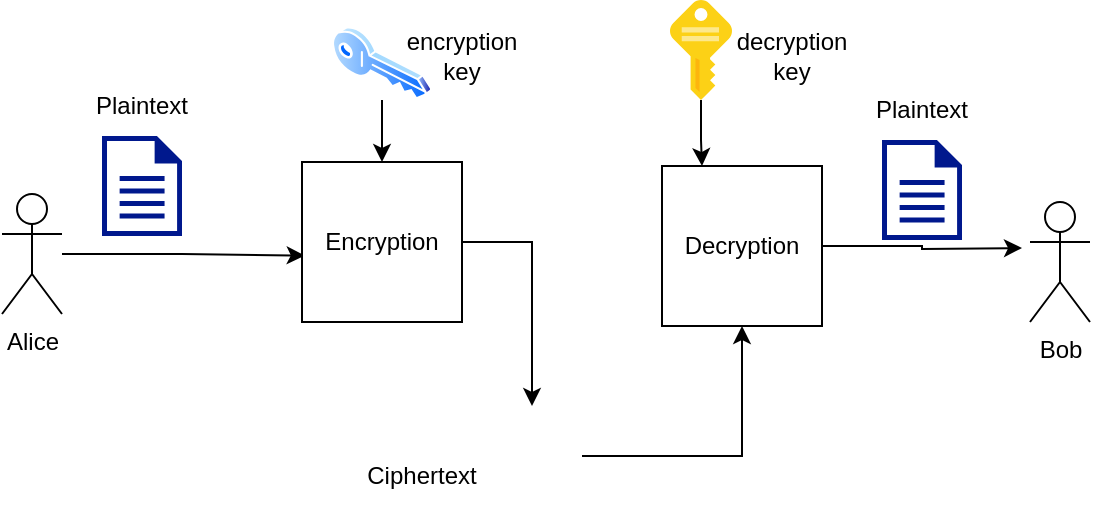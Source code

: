 <mxfile version="21.1.4" type="github">
  <diagram name="Page-1" id="Qj5v4JCtX8cRMkB14Dfi">
    <mxGraphModel dx="548" dy="377" grid="1" gridSize="10" guides="1" tooltips="1" connect="1" arrows="1" fold="1" page="1" pageScale="1" pageWidth="827" pageHeight="1169" math="0" shadow="0">
      <root>
        <mxCell id="0" />
        <mxCell id="1" parent="0" />
        <mxCell id="SHC6fzrVvuHxgRFKBfnp-2" value="Bob" style="shape=umlActor;verticalLabelPosition=bottom;verticalAlign=top;html=1;outlineConnect=0;" vertex="1" parent="1">
          <mxGeometry x="654" y="258" width="30" height="60" as="geometry" />
        </mxCell>
        <mxCell id="SHC6fzrVvuHxgRFKBfnp-6" value="" style="sketch=0;aspect=fixed;pointerEvents=1;shadow=0;dashed=0;html=1;strokeColor=none;labelPosition=center;verticalLabelPosition=bottom;verticalAlign=top;align=center;fillColor=#00188D;shape=mxgraph.mscae.enterprise.document" vertex="1" parent="1">
          <mxGeometry x="190" y="225" width="40" height="50" as="geometry" />
        </mxCell>
        <mxCell id="SHC6fzrVvuHxgRFKBfnp-26" style="edgeStyle=orthogonalEdgeStyle;rounded=0;orthogonalLoop=1;jettySize=auto;html=1;entryX=0.5;entryY=1;entryDx=0;entryDy=0;" edge="1" parent="1" source="SHC6fzrVvuHxgRFKBfnp-7" target="SHC6fzrVvuHxgRFKBfnp-20">
          <mxGeometry relative="1" as="geometry" />
        </mxCell>
        <mxCell id="SHC6fzrVvuHxgRFKBfnp-7" value="" style="shape=image;html=1;verticalAlign=top;verticalLabelPosition=bottom;labelBackgroundColor=#ffffff;imageAspect=0;aspect=fixed;image=https://cdn1.iconfinder.com/data/icons/bootstrap-vol-3/16/file-zip-128.png" vertex="1" parent="1">
          <mxGeometry x="380" y="360" width="50" height="50" as="geometry" />
        </mxCell>
        <mxCell id="SHC6fzrVvuHxgRFKBfnp-15" style="edgeStyle=orthogonalEdgeStyle;rounded=0;orthogonalLoop=1;jettySize=auto;html=1;entryX=0.5;entryY=0;entryDx=0;entryDy=0;" edge="1" parent="1" source="SHC6fzrVvuHxgRFKBfnp-8" target="SHC6fzrVvuHxgRFKBfnp-13">
          <mxGeometry relative="1" as="geometry" />
        </mxCell>
        <mxCell id="SHC6fzrVvuHxgRFKBfnp-8" value="" style="image;aspect=fixed;perimeter=ellipsePerimeter;html=1;align=center;shadow=0;dashed=0;spacingTop=3;image=img/lib/active_directory/key.svg;" vertex="1" parent="1">
          <mxGeometry x="305" y="170" width="50" height="37" as="geometry" />
        </mxCell>
        <mxCell id="SHC6fzrVvuHxgRFKBfnp-33" style="edgeStyle=orthogonalEdgeStyle;rounded=0;orthogonalLoop=1;jettySize=auto;html=1;entryX=0.017;entryY=0.585;entryDx=0;entryDy=0;entryPerimeter=0;" edge="1" parent="1" source="SHC6fzrVvuHxgRFKBfnp-11" target="SHC6fzrVvuHxgRFKBfnp-13">
          <mxGeometry relative="1" as="geometry" />
        </mxCell>
        <mxCell id="SHC6fzrVvuHxgRFKBfnp-11" value="Alice&lt;br&gt;" style="shape=umlActor;verticalLabelPosition=bottom;verticalAlign=top;html=1;outlineConnect=0;" vertex="1" parent="1">
          <mxGeometry x="140" y="254" width="30" height="60" as="geometry" />
        </mxCell>
        <mxCell id="SHC6fzrVvuHxgRFKBfnp-19" style="edgeStyle=orthogonalEdgeStyle;rounded=0;orthogonalLoop=1;jettySize=auto;html=1;entryX=0.5;entryY=0;entryDx=0;entryDy=0;" edge="1" parent="1" source="SHC6fzrVvuHxgRFKBfnp-13" target="SHC6fzrVvuHxgRFKBfnp-7">
          <mxGeometry relative="1" as="geometry" />
        </mxCell>
        <mxCell id="SHC6fzrVvuHxgRFKBfnp-13" value="Encryption&lt;br&gt;" style="whiteSpace=wrap;html=1;aspect=fixed;" vertex="1" parent="1">
          <mxGeometry x="290" y="238" width="80" height="80" as="geometry" />
        </mxCell>
        <mxCell id="SHC6fzrVvuHxgRFKBfnp-14" value="encryption key&lt;br&gt;" style="text;html=1;strokeColor=none;fillColor=none;align=center;verticalAlign=middle;whiteSpace=wrap;rounded=0;" vertex="1" parent="1">
          <mxGeometry x="340" y="170" width="60" height="30" as="geometry" />
        </mxCell>
        <mxCell id="SHC6fzrVvuHxgRFKBfnp-17" value="Plaintext" style="text;html=1;strokeColor=none;fillColor=none;align=center;verticalAlign=middle;whiteSpace=wrap;rounded=0;" vertex="1" parent="1">
          <mxGeometry x="180" y="195" width="60" height="30" as="geometry" />
        </mxCell>
        <mxCell id="SHC6fzrVvuHxgRFKBfnp-18" value="Ciphertext" style="text;html=1;strokeColor=none;fillColor=none;align=center;verticalAlign=middle;whiteSpace=wrap;rounded=0;" vertex="1" parent="1">
          <mxGeometry x="320" y="380" width="60" height="30" as="geometry" />
        </mxCell>
        <mxCell id="SHC6fzrVvuHxgRFKBfnp-31" style="edgeStyle=orthogonalEdgeStyle;rounded=0;orthogonalLoop=1;jettySize=auto;html=1;exitX=1;exitY=0.5;exitDx=0;exitDy=0;" edge="1" parent="1" source="SHC6fzrVvuHxgRFKBfnp-20">
          <mxGeometry relative="1" as="geometry">
            <mxPoint x="650" y="281" as="targetPoint" />
          </mxGeometry>
        </mxCell>
        <mxCell id="SHC6fzrVvuHxgRFKBfnp-20" value="Decryption" style="whiteSpace=wrap;html=1;aspect=fixed;" vertex="1" parent="1">
          <mxGeometry x="470" y="240" width="80" height="80" as="geometry" />
        </mxCell>
        <mxCell id="SHC6fzrVvuHxgRFKBfnp-22" value="decryption key" style="text;html=1;strokeColor=none;fillColor=none;align=center;verticalAlign=middle;whiteSpace=wrap;rounded=0;" vertex="1" parent="1">
          <mxGeometry x="505" y="170" width="60" height="30" as="geometry" />
        </mxCell>
        <mxCell id="SHC6fzrVvuHxgRFKBfnp-25" style="edgeStyle=orthogonalEdgeStyle;rounded=0;orthogonalLoop=1;jettySize=auto;html=1;entryX=0.25;entryY=0;entryDx=0;entryDy=0;" edge="1" parent="1" source="SHC6fzrVvuHxgRFKBfnp-23" target="SHC6fzrVvuHxgRFKBfnp-20">
          <mxGeometry relative="1" as="geometry" />
        </mxCell>
        <mxCell id="SHC6fzrVvuHxgRFKBfnp-23" value="" style="image;sketch=0;aspect=fixed;html=1;points=[];align=center;fontSize=12;image=img/lib/mscae/Key.svg;" vertex="1" parent="1">
          <mxGeometry x="474" y="157" width="31" height="50" as="geometry" />
        </mxCell>
        <mxCell id="SHC6fzrVvuHxgRFKBfnp-27" value="" style="sketch=0;aspect=fixed;pointerEvents=1;shadow=0;dashed=0;html=1;strokeColor=none;labelPosition=center;verticalLabelPosition=bottom;verticalAlign=top;align=center;fillColor=#00188D;shape=mxgraph.mscae.enterprise.document" vertex="1" parent="1">
          <mxGeometry x="580" y="227" width="40" height="50" as="geometry" />
        </mxCell>
        <mxCell id="SHC6fzrVvuHxgRFKBfnp-28" value="Plaintext" style="text;html=1;strokeColor=none;fillColor=none;align=center;verticalAlign=middle;whiteSpace=wrap;rounded=0;" vertex="1" parent="1">
          <mxGeometry x="570" y="197" width="60" height="30" as="geometry" />
        </mxCell>
      </root>
    </mxGraphModel>
  </diagram>
</mxfile>
